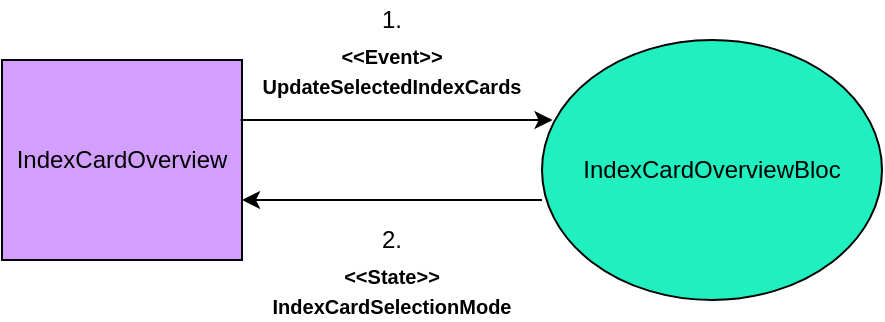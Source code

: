 <mxfile version="24.3.1" type="device">
  <diagram name="Seite-1" id="duWukGg2O8AS--dhCgAH">
    <mxGraphModel dx="591" dy="637" grid="1" gridSize="10" guides="1" tooltips="1" connect="1" arrows="1" fold="1" page="1" pageScale="1" pageWidth="827" pageHeight="1169" math="0" shadow="0">
      <root>
        <mxCell id="0" />
        <mxCell id="1" parent="0" />
        <mxCell id="5DHvhS9sNAE1Ao_YfdnJ-1" value="IndexCardOverviewBloc" style="ellipse;whiteSpace=wrap;html=1;fillColor=#20EFC0;" vertex="1" parent="1">
          <mxGeometry x="290" y="30" width="170" height="130" as="geometry" />
        </mxCell>
        <mxCell id="5DHvhS9sNAE1Ao_YfdnJ-3" value="IndexCardOverview" style="rounded=0;whiteSpace=wrap;html=1;fillColor=#D29FFF;" vertex="1" parent="1">
          <mxGeometry x="20" y="40" width="120" height="100" as="geometry" />
        </mxCell>
        <mxCell id="5DHvhS9sNAE1Ao_YfdnJ-5" value="" style="endArrow=classic;html=1;rounded=0;exitX=1;exitY=0.5;exitDx=0;exitDy=0;entryX=0.031;entryY=0.308;entryDx=0;entryDy=0;entryPerimeter=0;" edge="1" parent="1" target="5DHvhS9sNAE1Ao_YfdnJ-1">
          <mxGeometry width="50" height="50" relative="1" as="geometry">
            <mxPoint x="139.29" y="70" as="sourcePoint" />
            <mxPoint x="290" y="70" as="targetPoint" />
          </mxGeometry>
        </mxCell>
        <mxCell id="5DHvhS9sNAE1Ao_YfdnJ-6" value="&lt;div&gt;&lt;font style=&quot;font-size: 10px;&quot;&gt;&lt;b&gt;&amp;lt;&amp;lt;Event&amp;gt;&amp;gt;&lt;/b&gt;&lt;/font&gt;&lt;/div&gt;&lt;font style=&quot;font-size: 10px;&quot;&gt;&lt;b&gt;UpdateSelectedIndexCards&lt;/b&gt;&lt;/font&gt;" style="text;html=1;align=center;verticalAlign=middle;whiteSpace=wrap;rounded=0;" vertex="1" parent="1">
          <mxGeometry x="150" y="30" width="130" height="30" as="geometry" />
        </mxCell>
        <mxCell id="5DHvhS9sNAE1Ao_YfdnJ-10" value="" style="endArrow=classic;html=1;rounded=0;entryX=1.001;entryY=0.856;entryDx=0;entryDy=0;entryPerimeter=0;" edge="1" parent="1">
          <mxGeometry width="50" height="50" relative="1" as="geometry">
            <mxPoint x="290" y="110" as="sourcePoint" />
            <mxPoint x="140" y="110" as="targetPoint" />
          </mxGeometry>
        </mxCell>
        <mxCell id="5DHvhS9sNAE1Ao_YfdnJ-11" value="&lt;div&gt;&lt;font style=&quot;font-size: 10px;&quot;&gt;&lt;b&gt;&amp;lt;&amp;lt;State&amp;gt;&amp;gt;&lt;/b&gt;&lt;/font&gt;&lt;/div&gt;&lt;font style=&quot;font-size: 10px;&quot;&gt;&lt;b&gt;IndexCardSelectionMode&lt;/b&gt;&lt;/font&gt;" style="text;html=1;align=center;verticalAlign=middle;whiteSpace=wrap;rounded=0;" vertex="1" parent="1">
          <mxGeometry x="150" y="140" width="130" height="30" as="geometry" />
        </mxCell>
        <mxCell id="5DHvhS9sNAE1Ao_YfdnJ-12" value="1." style="text;html=1;align=center;verticalAlign=middle;whiteSpace=wrap;rounded=0;" vertex="1" parent="1">
          <mxGeometry x="200" y="10" width="30" height="20" as="geometry" />
        </mxCell>
        <mxCell id="5DHvhS9sNAE1Ao_YfdnJ-14" value="2." style="text;html=1;align=center;verticalAlign=middle;whiteSpace=wrap;rounded=0;" vertex="1" parent="1">
          <mxGeometry x="200" y="120" width="30" height="20" as="geometry" />
        </mxCell>
      </root>
    </mxGraphModel>
  </diagram>
</mxfile>
